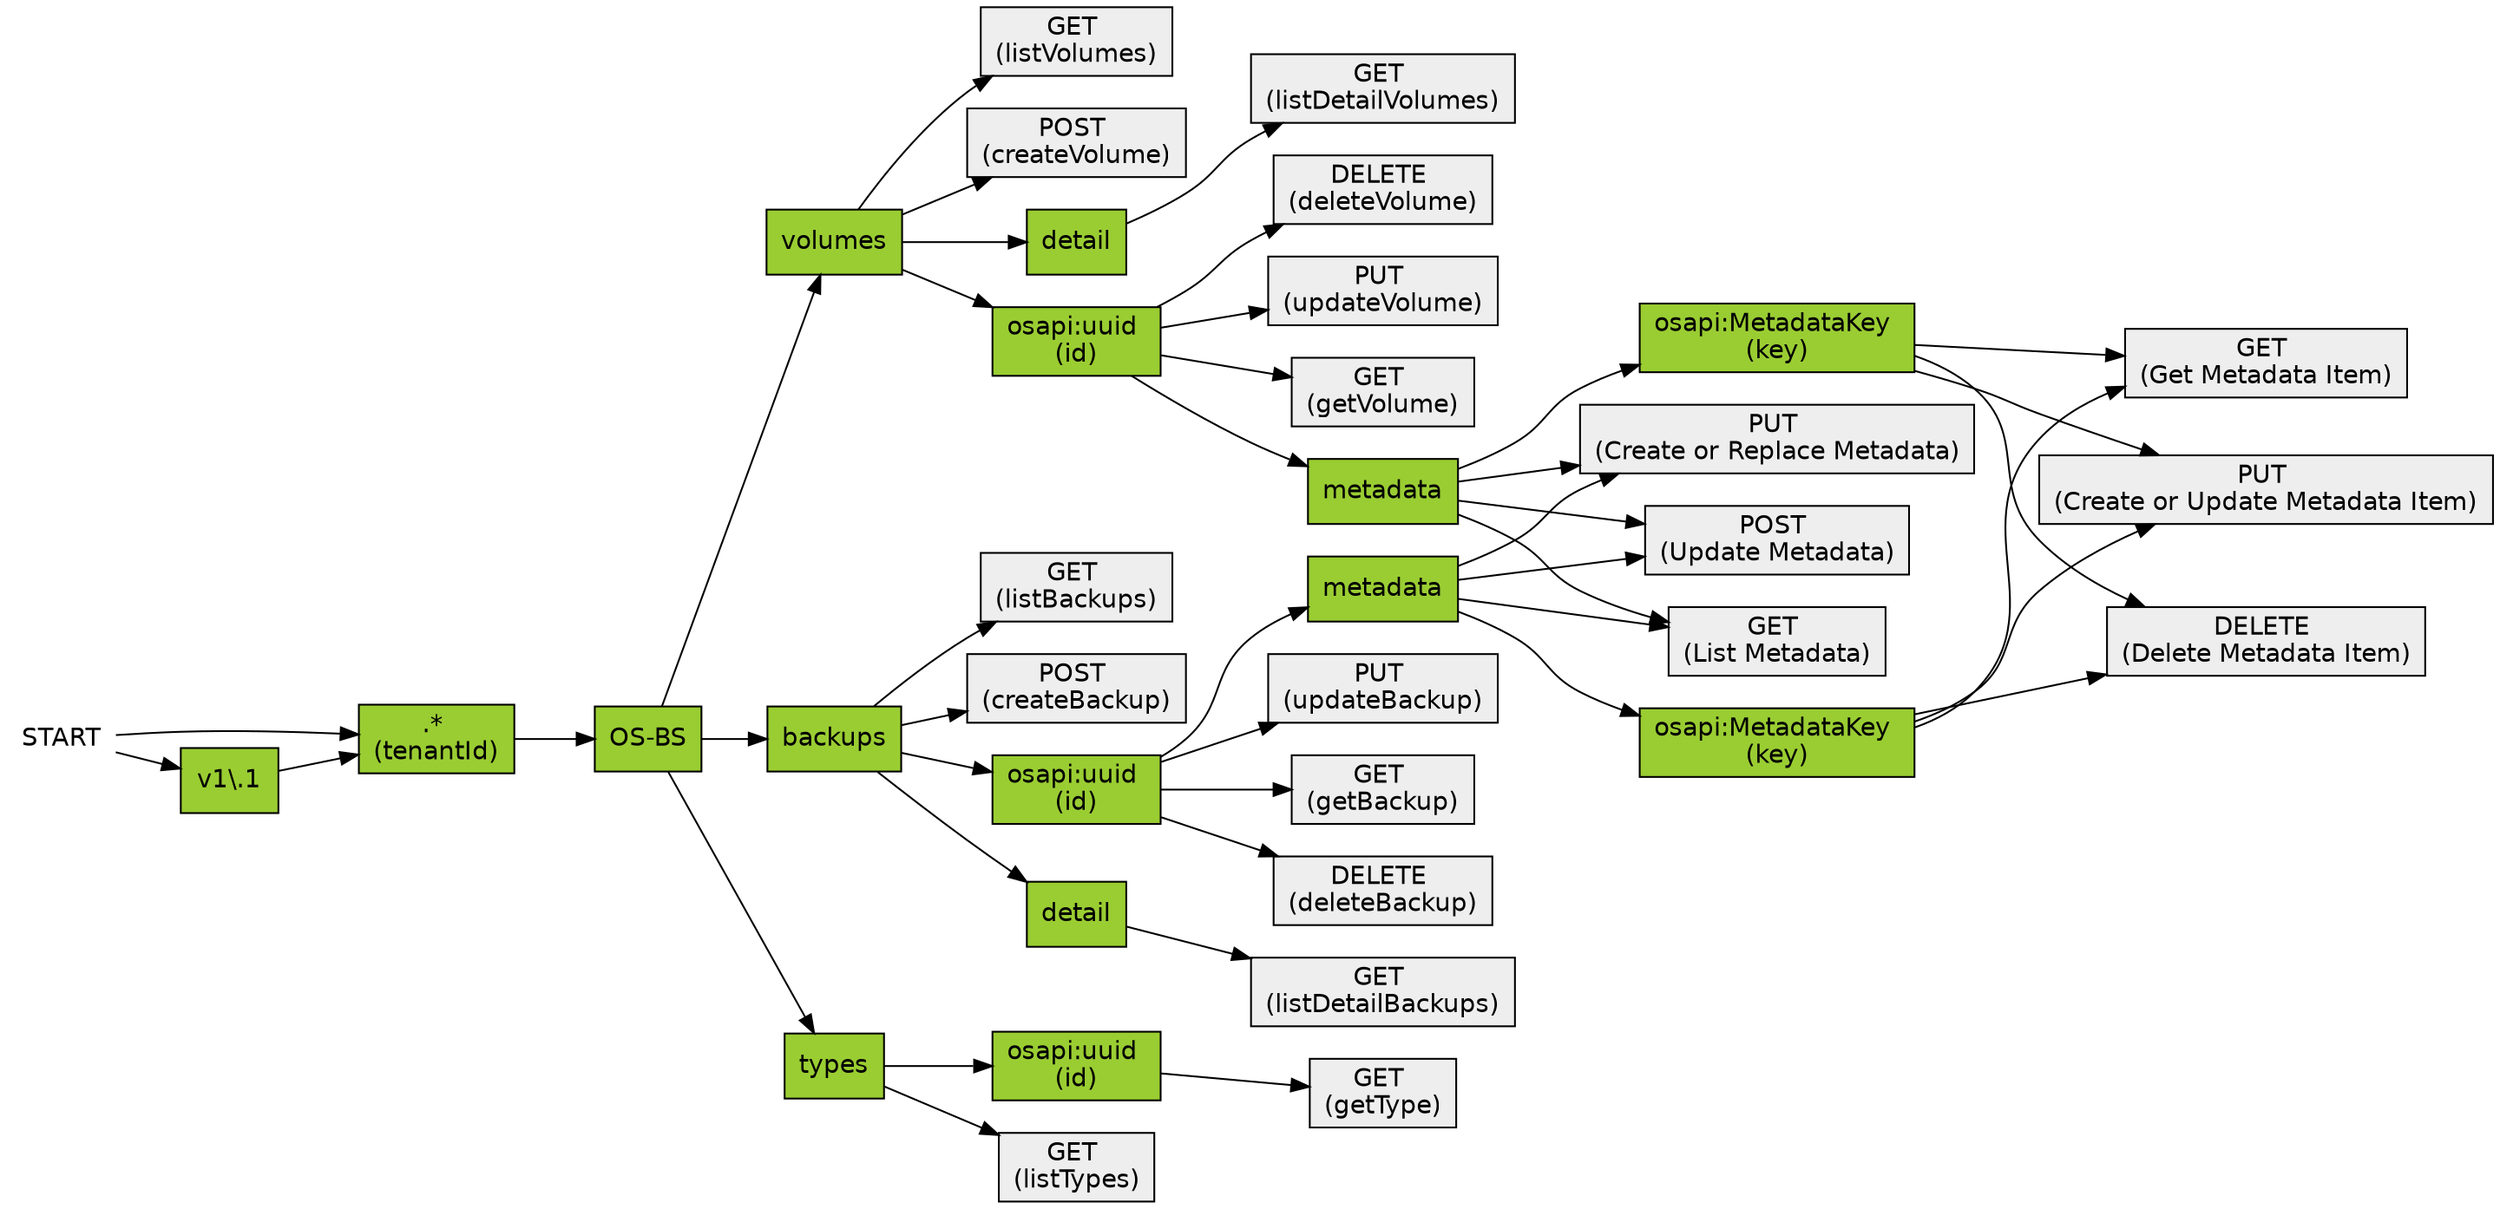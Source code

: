 digraph Checker { rankdir=LR; fontname="Helvetica"; labelloc=b;
       
                    node [fontname="Helvetica", shape=rect, style=filled,fillcolor="#EEEEEE"]
               
           {
           rank=source
           S0
           }
           {
           S0->d1e10
           S0->d1e12
           d1e10->d1e12
           d1e12->d1e23
           d1e23->d1e25
           d1e23->d1e1888
           d1e23->d1e3744
           d1e25->d1e428
           d1e25->d1e565
           d1e25->d1e4452
           d1e25->d1e4770
           d1e428->d1e4614
           d1e565->d1e1068
           d1e565->d1e4857
           d1e565->d1e4546
           d1e565->d1e4707
           d1e1068->d1e1534
           d1e1068->d1e1082
           d1e1068->d1e1253
           d1e1068->d1e1421
           d1e1534->d1e1545
           d1e1534->d1e1650
           d1e1534->d1e1808
           d1e1888->d1e2286
           d1e1888->d1e2421
           d1e1888->d1e4943
           d1e1888->d1e5342
           d1e2286->d1e5035
           d1e2421->d1e2924
           d1e2421->d1e5126
           d1e2421->d1e5211
           d1e2421->d1e5279
           d1e2924->d1e3390
           d1e2924->d1e1082
           d1e2924->d1e1253
           d1e2924->d1e1421
           d1e3390->d1e1545
           d1e3390->d1e1650
           d1e3390->d1e1808
           d1e3744->d1e3866
           d1e3744->d1e5430
           d1e3866->d1e5512
           }

//Nodes

       REAL_START[style=invis]
S0[label="START", shape=none, fillcolor="white"]
d1e10[label="v1\\.1", fillcolor="yellowgreen"]
d1e12[label=".* \n(tenantId)", fillcolor="yellowgreen"]
d1e23[label="OS-BS", fillcolor="yellowgreen"]
d1e25[label="volumes", fillcolor="yellowgreen"]
d1e428[label="detail", fillcolor="yellowgreen"]
d1e565[label="osapi:uuid \n(id)", fillcolor="yellowgreen"]
d1e1068[label="metadata", fillcolor="yellowgreen"]
d1e1082[label="PUT \n(Create or Replace Metadata)"]
d1e1253[label="POST \n(Update Metadata)"]
d1e1421[label="GET \n(List Metadata)"]
d1e1534[label="osapi:MetadataKey \n(key)", fillcolor="yellowgreen"]
d1e1545[label="GET \n(Get Metadata Item)"]
d1e1650[label="PUT \n(Create or Update Metadata Item)"]
d1e1808[label="DELETE \n(Delete Metadata Item)"]
d1e1888[label="backups", fillcolor="yellowgreen"]
d1e2286[label="detail", fillcolor="yellowgreen"]
d1e2421[label="osapi:uuid \n(id)", fillcolor="yellowgreen"]
d1e2924[label="metadata", fillcolor="yellowgreen"]
d1e3390[label="osapi:MetadataKey \n(key)", fillcolor="yellowgreen"]
d1e3744[label="types", fillcolor="yellowgreen"]
d1e3866[label="osapi:uuid \n(id)", fillcolor="yellowgreen"]
d1e4452[label="GET \n(listVolumes)"]
d1e4546[label="GET \n(getVolume)"]
d1e4614[label="GET \n(listDetailVolumes)"]
d1e4707[label="DELETE \n(deleteVolume)"]
d1e4770[label="POST \n(createVolume)"]
d1e4857[label="PUT \n(updateVolume)"]
d1e4943[label="GET \n(listBackups)"]
d1e5035[label="GET \n(listDetailBackups)"]
d1e5126[label="PUT \n(updateBackup)"]
d1e5211[label="GET \n(getBackup)"]
d1e5279[label="DELETE \n(deleteBackup)"]
d1e5342[label="POST \n(createBackup)"]
d1e5430[label="GET \n(listTypes)"]
d1e5512[label="GET \n(getType)"]
}